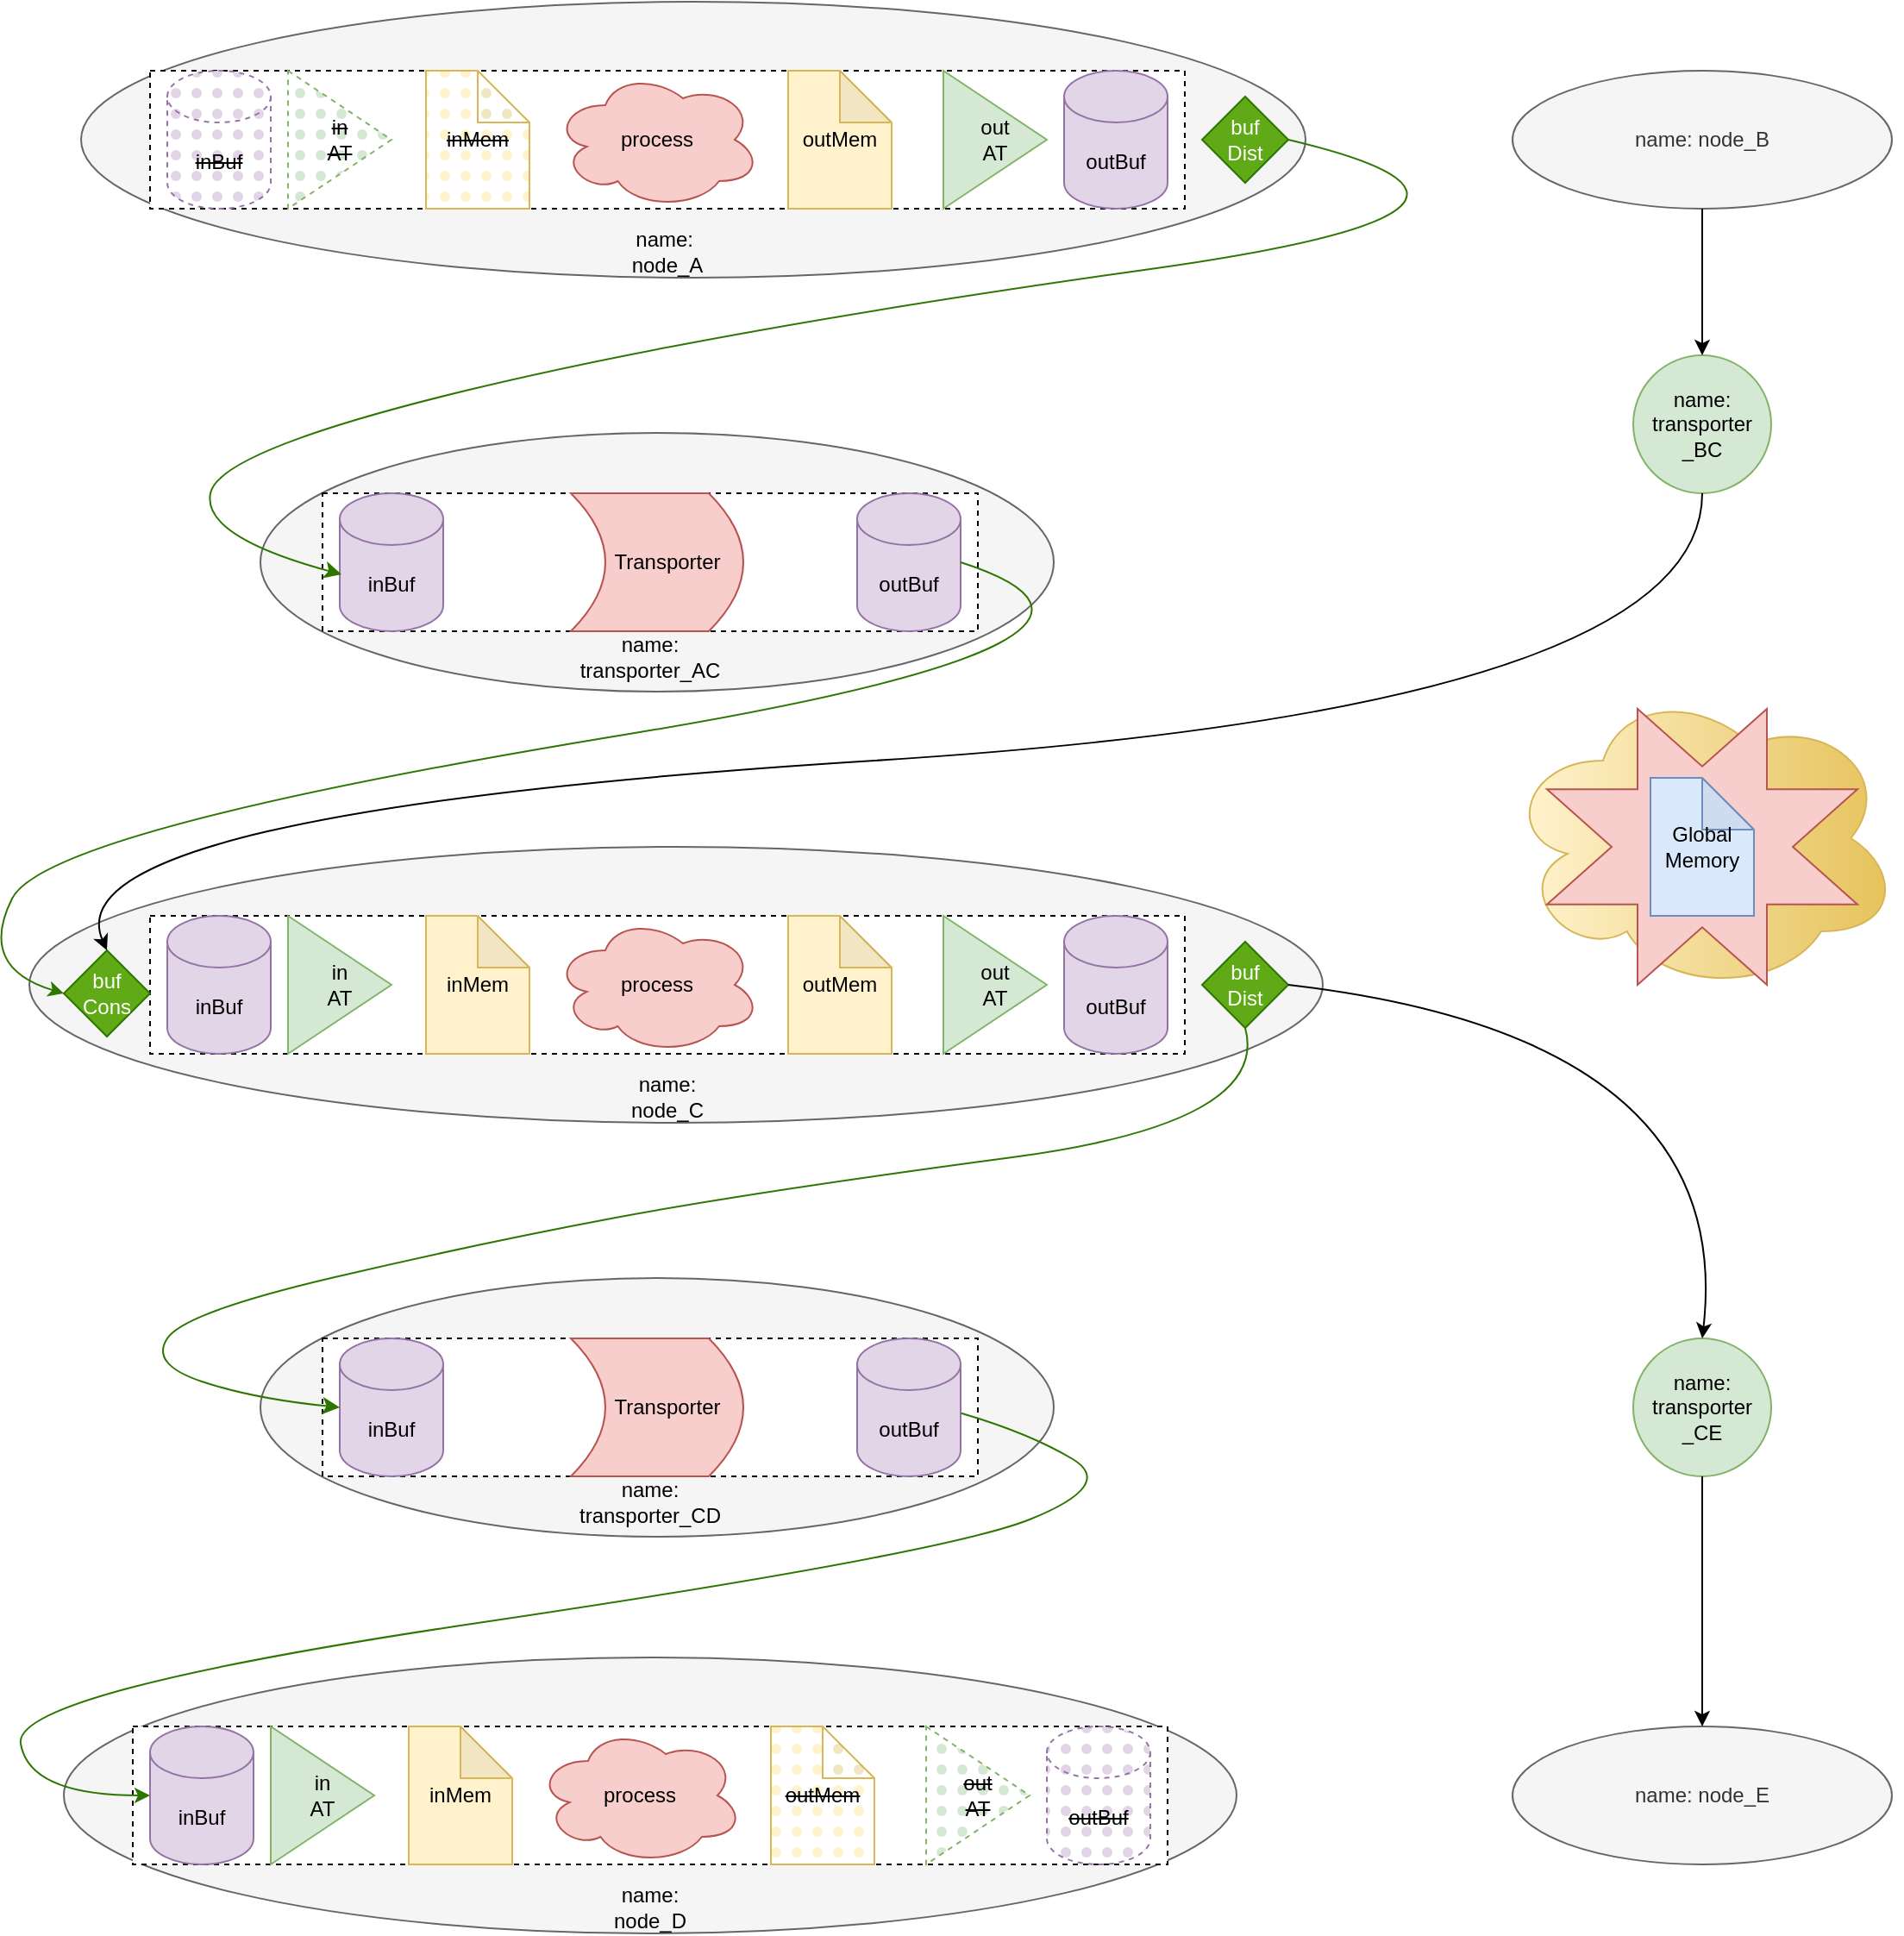 <mxfile version="24.7.17">
  <diagram id="prtHgNgQTEPvFCAcTncT" name="Page-1">
    <mxGraphModel dx="1122" dy="774" grid="1" gridSize="10" guides="1" tooltips="1" connect="1" arrows="1" fold="1" page="1" pageScale="1" pageWidth="1169" pageHeight="1654" math="0" shadow="0">
      <root>
        <mxCell id="0" />
        <mxCell id="1" parent="0" />
        <mxCell id="JdDknG72t555L0aMzBJw-17" value="" style="ellipse;whiteSpace=wrap;html=1;fillColor=#f5f5f5;fontColor=#333333;strokeColor=#666666;" parent="1" vertex="1">
          <mxGeometry x="184" y="290" width="460" height="150" as="geometry" />
        </mxCell>
        <mxCell id="JdDknG72t555L0aMzBJw-9" value="" style="ellipse;whiteSpace=wrap;html=1;fillColor=#f5f5f5;fontColor=#333333;strokeColor=#666666;movable=1;resizable=1;rotatable=1;deletable=1;editable=1;locked=0;connectable=1;" parent="1" vertex="1">
          <mxGeometry x="80" y="40" width="710" height="160" as="geometry" />
        </mxCell>
        <mxCell id="JdDknG72t555L0aMzBJw-1" value="" style="rounded=0;whiteSpace=wrap;html=1;dashed=1;movable=1;resizable=1;rotatable=1;deletable=1;editable=1;locked=0;connectable=1;" parent="1" vertex="1">
          <mxGeometry x="120" y="80" width="600" height="80" as="geometry" />
        </mxCell>
        <mxCell id="JdDknG72t555L0aMzBJw-2" value="&lt;strike&gt;in&lt;br&gt;AT&lt;/strike&gt;" style="triangle;whiteSpace=wrap;html=1;fillColor=#d5e8d4;strokeColor=#82b366;movable=1;resizable=1;rotatable=1;deletable=1;editable=1;locked=0;connectable=1;fillStyle=dots;dashed=1;" parent="1" vertex="1">
          <mxGeometry x="200" y="80" width="60" height="80" as="geometry" />
        </mxCell>
        <mxCell id="JdDknG72t555L0aMzBJw-3" value="out&lt;br&gt;AT" style="triangle;whiteSpace=wrap;html=1;fillColor=#d5e8d4;strokeColor=#82b366;movable=1;resizable=1;rotatable=1;deletable=1;editable=1;locked=0;connectable=1;" parent="1" vertex="1">
          <mxGeometry x="580" y="80" width="60" height="80" as="geometry" />
        </mxCell>
        <mxCell id="JdDknG72t555L0aMzBJw-4" value="process" style="ellipse;shape=cloud;whiteSpace=wrap;html=1;fillColor=#f8cecc;strokeColor=#b85450;movable=1;resizable=1;rotatable=1;deletable=1;editable=1;locked=0;connectable=1;" parent="1" vertex="1">
          <mxGeometry x="354" y="80" width="120" height="80" as="geometry" />
        </mxCell>
        <mxCell id="JdDknG72t555L0aMzBJw-6" value="&lt;strike&gt;inMem&lt;/strike&gt;" style="shape=note;whiteSpace=wrap;html=1;backgroundOutline=1;darkOpacity=0.05;fillColor=#fff2cc;strokeColor=#d6b656;movable=1;resizable=1;rotatable=1;deletable=1;editable=1;locked=0;connectable=1;fillStyle=dots;" parent="1" vertex="1">
          <mxGeometry x="280" y="80" width="60" height="80" as="geometry" />
        </mxCell>
        <mxCell id="JdDknG72t555L0aMzBJw-7" value="outBuf" style="shape=cylinder3;whiteSpace=wrap;html=1;boundedLbl=1;backgroundOutline=1;size=15;fillColor=#e1d5e7;strokeColor=#9673a6;movable=1;resizable=1;rotatable=1;deletable=1;editable=1;locked=0;connectable=1;" parent="1" vertex="1">
          <mxGeometry x="650" y="80" width="60" height="80" as="geometry" />
        </mxCell>
        <mxCell id="JdDknG72t555L0aMzBJw-8" value="outMem" style="shape=note;whiteSpace=wrap;html=1;backgroundOutline=1;darkOpacity=0.05;fillColor=#fff2cc;strokeColor=#d6b656;movable=1;resizable=1;rotatable=1;deletable=1;editable=1;locked=0;connectable=1;" parent="1" vertex="1">
          <mxGeometry x="490" y="80" width="60" height="80" as="geometry" />
        </mxCell>
        <mxCell id="JdDknG72t555L0aMzBJw-10" value="name:&amp;nbsp; node_A" style="text;html=1;align=center;verticalAlign=middle;whiteSpace=wrap;rounded=0;movable=1;resizable=1;rotatable=1;deletable=1;editable=1;locked=0;connectable=1;" parent="1" vertex="1">
          <mxGeometry x="380" y="170" width="80" height="30" as="geometry" />
        </mxCell>
        <mxCell id="JdDknG72t555L0aMzBJw-12" value="" style="rounded=0;whiteSpace=wrap;html=1;dashed=1;" parent="1" vertex="1">
          <mxGeometry x="220" y="325" width="380" height="80" as="geometry" />
        </mxCell>
        <mxCell id="JdDknG72t555L0aMzBJw-13" value="inBuf" style="shape=cylinder3;whiteSpace=wrap;html=1;boundedLbl=1;backgroundOutline=1;size=15;fillColor=#e1d5e7;strokeColor=#9673a6;movable=1;resizable=1;rotatable=1;deletable=1;editable=1;locked=0;connectable=1;" parent="1" vertex="1">
          <mxGeometry x="230" y="325" width="60" height="80" as="geometry" />
        </mxCell>
        <mxCell id="JdDknG72t555L0aMzBJw-14" value="outBuf" style="shape=cylinder3;whiteSpace=wrap;html=1;boundedLbl=1;backgroundOutline=1;size=15;fillColor=#e1d5e7;strokeColor=#9673a6;movable=1;resizable=1;rotatable=1;deletable=1;editable=1;locked=0;connectable=1;" parent="1" vertex="1">
          <mxGeometry x="530" y="325" width="60" height="80" as="geometry" />
        </mxCell>
        <mxCell id="JdDknG72t555L0aMzBJw-15" value="" style="shape=dataStorage;whiteSpace=wrap;html=1;fixedSize=1;rotation=-180;fillColor=#f8cecc;strokeColor=#b85450;" parent="1" vertex="1">
          <mxGeometry x="364" y="325" width="100" height="80" as="geometry" />
        </mxCell>
        <mxCell id="JdDknG72t555L0aMzBJw-16" value="Transporter" style="text;html=1;align=center;verticalAlign=middle;whiteSpace=wrap;rounded=0;" parent="1" vertex="1">
          <mxGeometry x="390" y="350" width="60" height="30" as="geometry" />
        </mxCell>
        <mxCell id="JdDknG72t555L0aMzBJw-18" value="name: transporter_AC" style="text;html=1;align=center;verticalAlign=middle;whiteSpace=wrap;rounded=0;" parent="1" vertex="1">
          <mxGeometry x="362" y="405" width="96" height="30" as="geometry" />
        </mxCell>
        <mxCell id="JdDknG72t555L0aMzBJw-19" value="&lt;strike&gt;inBuf&lt;/strike&gt;" style="shape=cylinder3;whiteSpace=wrap;html=1;boundedLbl=1;backgroundOutline=1;size=15;fillColor=#e1d5e7;strokeColor=#9673a6;movable=1;resizable=1;rotatable=1;deletable=1;editable=1;locked=0;connectable=1;fillStyle=dots;dashed=1;" parent="1" vertex="1">
          <mxGeometry x="130" y="80" width="60" height="80" as="geometry" />
        </mxCell>
        <mxCell id="JdDknG72t555L0aMzBJw-20" value="" style="ellipse;whiteSpace=wrap;html=1;fillColor=#f5f5f5;fontColor=#333333;strokeColor=#666666;movable=1;resizable=1;rotatable=1;deletable=1;editable=1;locked=0;connectable=1;" parent="1" vertex="1">
          <mxGeometry x="50" y="530" width="750" height="160" as="geometry" />
        </mxCell>
        <mxCell id="JdDknG72t555L0aMzBJw-21" value="" style="rounded=0;whiteSpace=wrap;html=1;dashed=1;movable=1;resizable=1;rotatable=1;deletable=1;editable=1;locked=0;connectable=1;" parent="1" vertex="1">
          <mxGeometry x="120" y="570" width="600" height="80" as="geometry" />
        </mxCell>
        <mxCell id="JdDknG72t555L0aMzBJw-22" value="in&lt;br&gt;AT" style="triangle;whiteSpace=wrap;html=1;fillColor=#d5e8d4;strokeColor=#82b366;movable=1;resizable=1;rotatable=1;deletable=1;editable=1;locked=0;connectable=1;" parent="1" vertex="1">
          <mxGeometry x="200" y="570" width="60" height="80" as="geometry" />
        </mxCell>
        <mxCell id="JdDknG72t555L0aMzBJw-23" value="out&lt;br&gt;AT" style="triangle;whiteSpace=wrap;html=1;fillColor=#d5e8d4;strokeColor=#82b366;movable=1;resizable=1;rotatable=1;deletable=1;editable=1;locked=0;connectable=1;" parent="1" vertex="1">
          <mxGeometry x="580" y="570" width="60" height="80" as="geometry" />
        </mxCell>
        <mxCell id="JdDknG72t555L0aMzBJw-24" value="process" style="ellipse;shape=cloud;whiteSpace=wrap;html=1;fillColor=#f8cecc;strokeColor=#b85450;movable=1;resizable=1;rotatable=1;deletable=1;editable=1;locked=0;connectable=1;" parent="1" vertex="1">
          <mxGeometry x="354" y="570" width="120" height="80" as="geometry" />
        </mxCell>
        <mxCell id="JdDknG72t555L0aMzBJw-25" value="inMem" style="shape=note;whiteSpace=wrap;html=1;backgroundOutline=1;darkOpacity=0.05;fillColor=#fff2cc;strokeColor=#d6b656;movable=1;resizable=1;rotatable=1;deletable=1;editable=1;locked=0;connectable=1;" parent="1" vertex="1">
          <mxGeometry x="280" y="570" width="60" height="80" as="geometry" />
        </mxCell>
        <mxCell id="JdDknG72t555L0aMzBJw-26" value="outBuf" style="shape=cylinder3;whiteSpace=wrap;html=1;boundedLbl=1;backgroundOutline=1;size=15;fillColor=#e1d5e7;strokeColor=#9673a6;movable=1;resizable=1;rotatable=1;deletable=1;editable=1;locked=0;connectable=1;" parent="1" vertex="1">
          <mxGeometry x="650" y="570" width="60" height="80" as="geometry" />
        </mxCell>
        <mxCell id="JdDknG72t555L0aMzBJw-27" value="outMem" style="shape=note;whiteSpace=wrap;html=1;backgroundOutline=1;darkOpacity=0.05;fillColor=#fff2cc;strokeColor=#d6b656;movable=1;resizable=1;rotatable=1;deletable=1;editable=1;locked=0;connectable=1;" parent="1" vertex="1">
          <mxGeometry x="490" y="570" width="60" height="80" as="geometry" />
        </mxCell>
        <mxCell id="JdDknG72t555L0aMzBJw-28" value="name: node_C" style="text;html=1;align=center;verticalAlign=middle;whiteSpace=wrap;rounded=0;movable=1;resizable=1;rotatable=1;deletable=1;editable=1;locked=0;connectable=1;" parent="1" vertex="1">
          <mxGeometry x="380" y="660" width="80" height="30" as="geometry" />
        </mxCell>
        <mxCell id="JdDknG72t555L0aMzBJw-29" value="inBuf" style="shape=cylinder3;whiteSpace=wrap;html=1;boundedLbl=1;backgroundOutline=1;size=15;fillColor=#e1d5e7;strokeColor=#9673a6;movable=1;resizable=1;rotatable=1;deletable=1;editable=1;locked=0;connectable=1;" parent="1" vertex="1">
          <mxGeometry x="130" y="570" width="60" height="80" as="geometry" />
        </mxCell>
        <mxCell id="JdDknG72t555L0aMzBJw-30" value="" style="ellipse;whiteSpace=wrap;html=1;fillColor=#f5f5f5;fontColor=#333333;strokeColor=#666666;movable=1;resizable=1;rotatable=1;deletable=1;editable=1;locked=0;connectable=1;" parent="1" vertex="1">
          <mxGeometry x="70" y="1000" width="680" height="160" as="geometry" />
        </mxCell>
        <mxCell id="JdDknG72t555L0aMzBJw-31" value="" style="rounded=0;whiteSpace=wrap;html=1;dashed=1;movable=1;resizable=1;rotatable=1;deletable=1;editable=1;locked=0;connectable=1;" parent="1" vertex="1">
          <mxGeometry x="110" y="1040" width="600" height="80" as="geometry" />
        </mxCell>
        <mxCell id="JdDknG72t555L0aMzBJw-32" value="in&lt;br&gt;AT" style="triangle;whiteSpace=wrap;html=1;fillColor=#d5e8d4;strokeColor=#82b366;movable=1;resizable=1;rotatable=1;deletable=1;editable=1;locked=0;connectable=1;" parent="1" vertex="1">
          <mxGeometry x="190" y="1040" width="60" height="80" as="geometry" />
        </mxCell>
        <mxCell id="JdDknG72t555L0aMzBJw-33" value="&lt;strike&gt;out&lt;br&gt;AT&lt;/strike&gt;" style="triangle;whiteSpace=wrap;html=1;fillColor=#d5e8d4;strokeColor=#82b366;movable=1;resizable=1;rotatable=1;deletable=1;editable=1;locked=0;connectable=1;fillStyle=dots;dashed=1;" parent="1" vertex="1">
          <mxGeometry x="570" y="1040" width="60" height="80" as="geometry" />
        </mxCell>
        <mxCell id="JdDknG72t555L0aMzBJw-34" value="process" style="ellipse;shape=cloud;whiteSpace=wrap;html=1;fillColor=#f8cecc;strokeColor=#b85450;movable=1;resizable=1;rotatable=1;deletable=1;editable=1;locked=0;connectable=1;" parent="1" vertex="1">
          <mxGeometry x="344" y="1040" width="120" height="80" as="geometry" />
        </mxCell>
        <mxCell id="JdDknG72t555L0aMzBJw-35" value="inMem" style="shape=note;whiteSpace=wrap;html=1;backgroundOutline=1;darkOpacity=0.05;fillColor=#fff2cc;strokeColor=#d6b656;movable=1;resizable=1;rotatable=1;deletable=1;editable=1;locked=0;connectable=1;" parent="1" vertex="1">
          <mxGeometry x="270" y="1040" width="60" height="80" as="geometry" />
        </mxCell>
        <mxCell id="JdDknG72t555L0aMzBJw-36" value="&lt;strike&gt;outBuf&lt;/strike&gt;" style="shape=cylinder3;whiteSpace=wrap;html=1;boundedLbl=1;backgroundOutline=1;size=15;fillColor=#e1d5e7;strokeColor=#9673a6;movable=1;resizable=1;rotatable=1;deletable=1;editable=1;locked=0;connectable=1;fillStyle=dots;dashed=1;" parent="1" vertex="1">
          <mxGeometry x="640" y="1040" width="60" height="80" as="geometry" />
        </mxCell>
        <mxCell id="JdDknG72t555L0aMzBJw-37" value="&lt;strike&gt;outMem&lt;/strike&gt;" style="shape=note;whiteSpace=wrap;html=1;backgroundOutline=1;darkOpacity=0.05;fillColor=#fff2cc;strokeColor=#d6b656;movable=1;resizable=1;rotatable=1;deletable=1;editable=1;locked=0;connectable=1;fillStyle=dots;" parent="1" vertex="1">
          <mxGeometry x="480" y="1040" width="60" height="80" as="geometry" />
        </mxCell>
        <mxCell id="JdDknG72t555L0aMzBJw-38" value="name: node_D" style="text;html=1;align=center;verticalAlign=middle;whiteSpace=wrap;rounded=0;movable=1;resizable=1;rotatable=1;deletable=1;editable=1;locked=0;connectable=1;" parent="1" vertex="1">
          <mxGeometry x="370" y="1130" width="80" height="30" as="geometry" />
        </mxCell>
        <mxCell id="JdDknG72t555L0aMzBJw-39" value="inBuf" style="shape=cylinder3;whiteSpace=wrap;html=1;boundedLbl=1;backgroundOutline=1;size=15;fillColor=#e1d5e7;strokeColor=#9673a6;movable=1;resizable=1;rotatable=1;deletable=1;editable=1;locked=0;connectable=1;" parent="1" vertex="1">
          <mxGeometry x="120" y="1040" width="60" height="80" as="geometry" />
        </mxCell>
        <mxCell id="JdDknG72t555L0aMzBJw-40" value="" style="ellipse;whiteSpace=wrap;html=1;fillColor=#f5f5f5;fontColor=#333333;strokeColor=#666666;" parent="1" vertex="1">
          <mxGeometry x="184" y="780" width="460" height="150" as="geometry" />
        </mxCell>
        <mxCell id="JdDknG72t555L0aMzBJw-41" value="" style="rounded=0;whiteSpace=wrap;html=1;dashed=1;" parent="1" vertex="1">
          <mxGeometry x="220" y="815" width="380" height="80" as="geometry" />
        </mxCell>
        <mxCell id="JdDknG72t555L0aMzBJw-42" value="inBuf" style="shape=cylinder3;whiteSpace=wrap;html=1;boundedLbl=1;backgroundOutline=1;size=15;fillColor=#e1d5e7;strokeColor=#9673a6;movable=1;resizable=1;rotatable=1;deletable=1;editable=1;locked=0;connectable=1;" parent="1" vertex="1">
          <mxGeometry x="230" y="815" width="60" height="80" as="geometry" />
        </mxCell>
        <mxCell id="JdDknG72t555L0aMzBJw-43" value="outBuf" style="shape=cylinder3;whiteSpace=wrap;html=1;boundedLbl=1;backgroundOutline=1;size=15;fillColor=#e1d5e7;strokeColor=#9673a6;movable=1;resizable=1;rotatable=1;deletable=1;editable=1;locked=0;connectable=1;" parent="1" vertex="1">
          <mxGeometry x="530" y="815" width="60" height="80" as="geometry" />
        </mxCell>
        <mxCell id="JdDknG72t555L0aMzBJw-44" value="" style="shape=dataStorage;whiteSpace=wrap;html=1;fixedSize=1;rotation=-180;fillColor=#f8cecc;strokeColor=#b85450;" parent="1" vertex="1">
          <mxGeometry x="364" y="815" width="100" height="80" as="geometry" />
        </mxCell>
        <mxCell id="JdDknG72t555L0aMzBJw-45" value="Transporter" style="text;html=1;align=center;verticalAlign=middle;whiteSpace=wrap;rounded=0;" parent="1" vertex="1">
          <mxGeometry x="390" y="840" width="60" height="30" as="geometry" />
        </mxCell>
        <mxCell id="JdDknG72t555L0aMzBJw-46" value="name: transporter_CD" style="text;html=1;align=center;verticalAlign=middle;whiteSpace=wrap;rounded=0;" parent="1" vertex="1">
          <mxGeometry x="362" y="895" width="96" height="30" as="geometry" />
        </mxCell>
        <mxCell id="JdDknG72t555L0aMzBJw-47" value="" style="curved=1;endArrow=classic;html=1;rounded=0;exitX=1;exitY=0.5;exitDx=0;exitDy=0;entryX=0.017;entryY=0.588;entryDx=0;entryDy=0;entryPerimeter=0;targetPerimeterSpacing=0;endSize=7;startSize=7;fillColor=#60a917;strokeColor=#2D7600;" parent="1" source="DlPjz_KXxYT5mNRU0pSU-1" target="JdDknG72t555L0aMzBJw-13" edge="1">
          <mxGeometry width="50" height="50" relative="1" as="geometry">
            <mxPoint x="90" y="350" as="sourcePoint" />
            <mxPoint x="140" y="300" as="targetPoint" />
            <Array as="points">
              <mxPoint x="950" y="160" />
              <mxPoint x="450" y="230" />
              <mxPoint x="160" y="300" />
              <mxPoint x="150" y="350" />
            </Array>
          </mxGeometry>
        </mxCell>
        <mxCell id="JdDknG72t555L0aMzBJw-48" value="" style="curved=1;endArrow=classic;html=1;rounded=0;exitX=1;exitY=0.5;exitDx=0;exitDy=0;exitPerimeter=0;entryX=0;entryY=0.5;entryDx=0;entryDy=0;fillColor=#60a917;strokeColor=#2D7600;" parent="1" source="JdDknG72t555L0aMzBJw-14" target="DlPjz_KXxYT5mNRU0pSU-3" edge="1">
          <mxGeometry width="50" height="50" relative="1" as="geometry">
            <mxPoint x="600" y="360" as="sourcePoint" />
            <mxPoint x="121" y="612" as="targetPoint" />
            <Array as="points">
              <mxPoint x="730" y="410" />
              <mxPoint x="60" y="520" />
              <mxPoint x="20" y="600" />
            </Array>
          </mxGeometry>
        </mxCell>
        <mxCell id="JdDknG72t555L0aMzBJw-50" value="" style="curved=1;endArrow=classic;html=1;rounded=0;exitX=0.5;exitY=1;exitDx=0;exitDy=0;entryX=0;entryY=0.5;entryDx=0;entryDy=0;entryPerimeter=0;targetPerimeterSpacing=0;endSize=7;startSize=7;fillColor=#60a917;strokeColor=#2D7600;" parent="1" source="DlPjz_KXxYT5mNRU0pSU-5" target="JdDknG72t555L0aMzBJw-42" edge="1">
          <mxGeometry width="50" height="50" relative="1" as="geometry">
            <mxPoint x="730" y="620" as="sourcePoint" />
            <mxPoint x="251" y="872" as="targetPoint" />
            <Array as="points">
              <mxPoint x="770" y="690" />
              <mxPoint x="470" y="730" />
              <mxPoint x="310" y="760" />
              <mxPoint x="140" y="800" />
              <mxPoint x="120" y="830" />
              <mxPoint x="180" y="850" />
            </Array>
          </mxGeometry>
        </mxCell>
        <mxCell id="JdDknG72t555L0aMzBJw-51" value="" style="curved=1;endArrow=classic;html=1;rounded=0;exitX=1.006;exitY=0.542;exitDx=0;exitDy=0;exitPerimeter=0;entryX=0;entryY=0.5;entryDx=0;entryDy=0;entryPerimeter=0;fillColor=#60a917;strokeColor=#2D7600;" parent="1" source="JdDknG72t555L0aMzBJw-43" target="JdDknG72t555L0aMzBJw-39" edge="1">
          <mxGeometry width="50" height="50" relative="1" as="geometry">
            <mxPoint x="590" y="860" as="sourcePoint" />
            <mxPoint x="150" y="990" as="targetPoint" />
            <Array as="points">
              <mxPoint x="630" y="870" />
              <mxPoint x="680" y="900" />
              <mxPoint x="580" y="940" />
              <mxPoint x="40" y="1020" />
              <mxPoint x="50" y="1080" />
            </Array>
          </mxGeometry>
        </mxCell>
        <mxCell id="DlPjz_KXxYT5mNRU0pSU-1" value="buf&lt;br&gt;Dist" style="rhombus;whiteSpace=wrap;html=1;fillColor=#60a917;fontColor=#ffffff;strokeColor=#2D7600;" vertex="1" parent="1">
          <mxGeometry x="730" y="95" width="50" height="50" as="geometry" />
        </mxCell>
        <mxCell id="DlPjz_KXxYT5mNRU0pSU-3" value="buf&lt;br&gt;Cons" style="rhombus;whiteSpace=wrap;html=1;fillColor=#60a917;strokeColor=#2D7600;fontColor=#ffffff;" vertex="1" parent="1">
          <mxGeometry x="70" y="590" width="50" height="50" as="geometry" />
        </mxCell>
        <mxCell id="DlPjz_KXxYT5mNRU0pSU-5" value="buf&lt;br&gt;Dist" style="rhombus;whiteSpace=wrap;html=1;fillColor=#60a917;fontColor=#ffffff;strokeColor=#2D7600;" vertex="1" parent="1">
          <mxGeometry x="730" y="585" width="50" height="50" as="geometry" />
        </mxCell>
        <mxCell id="DlPjz_KXxYT5mNRU0pSU-7" value="name: node_B" style="ellipse;whiteSpace=wrap;html=1;fillColor=#f5f5f5;fontColor=#333333;strokeColor=#666666;" vertex="1" parent="1">
          <mxGeometry x="910" y="80" width="220" height="80" as="geometry" />
        </mxCell>
        <mxCell id="DlPjz_KXxYT5mNRU0pSU-8" value="name:&lt;div&gt;transporter&lt;/div&gt;&lt;div&gt;_BC&lt;/div&gt;" style="ellipse;whiteSpace=wrap;html=1;aspect=fixed;fillColor=#d5e8d4;strokeColor=#82b366;" vertex="1" parent="1">
          <mxGeometry x="980" y="245" width="80" height="80" as="geometry" />
        </mxCell>
        <mxCell id="DlPjz_KXxYT5mNRU0pSU-9" value="" style="curved=1;endArrow=classic;html=1;rounded=0;exitX=0.5;exitY=1;exitDx=0;exitDy=0;entryX=0.5;entryY=0;entryDx=0;entryDy=0;" edge="1" parent="1" source="DlPjz_KXxYT5mNRU0pSU-8" target="DlPjz_KXxYT5mNRU0pSU-3">
          <mxGeometry width="50" height="50" relative="1" as="geometry">
            <mxPoint x="840" y="390" as="sourcePoint" />
            <mxPoint x="790" y="440" as="targetPoint" />
            <Array as="points">
              <mxPoint x="1020" y="450" />
              <mxPoint x="60" y="510" />
            </Array>
          </mxGeometry>
        </mxCell>
        <mxCell id="DlPjz_KXxYT5mNRU0pSU-10" value="" style="endArrow=classic;html=1;rounded=0;exitX=0.5;exitY=1;exitDx=0;exitDy=0;entryX=0.5;entryY=0;entryDx=0;entryDy=0;" edge="1" parent="1" source="DlPjz_KXxYT5mNRU0pSU-7" target="DlPjz_KXxYT5mNRU0pSU-8">
          <mxGeometry width="50" height="50" relative="1" as="geometry">
            <mxPoint x="1020" y="550" as="sourcePoint" />
            <mxPoint x="970" y="600" as="targetPoint" />
            <Array as="points" />
          </mxGeometry>
        </mxCell>
        <mxCell id="DlPjz_KXxYT5mNRU0pSU-11" value="name:&lt;div&gt;transporter&lt;/div&gt;&lt;div&gt;_CE&lt;/div&gt;" style="ellipse;whiteSpace=wrap;html=1;aspect=fixed;fillColor=#d5e8d4;strokeColor=#82b366;" vertex="1" parent="1">
          <mxGeometry x="980" y="815" width="80" height="80" as="geometry" />
        </mxCell>
        <mxCell id="DlPjz_KXxYT5mNRU0pSU-12" value="name: node_E" style="ellipse;whiteSpace=wrap;html=1;fillColor=#f5f5f5;fontColor=#333333;strokeColor=#666666;" vertex="1" parent="1">
          <mxGeometry x="910" y="1040" width="220" height="80" as="geometry" />
        </mxCell>
        <mxCell id="DlPjz_KXxYT5mNRU0pSU-14" value="" style="curved=1;endArrow=classic;html=1;rounded=0;exitX=1;exitY=0.5;exitDx=0;exitDy=0;entryX=0.5;entryY=0;entryDx=0;entryDy=0;" edge="1" parent="1" source="DlPjz_KXxYT5mNRU0pSU-5" target="DlPjz_KXxYT5mNRU0pSU-11">
          <mxGeometry width="50" height="50" relative="1" as="geometry">
            <mxPoint x="1030" y="400" as="sourcePoint" />
            <mxPoint x="105" y="600" as="targetPoint" />
            <Array as="points">
              <mxPoint x="1040" y="640" />
            </Array>
          </mxGeometry>
        </mxCell>
        <mxCell id="DlPjz_KXxYT5mNRU0pSU-15" value="" style="endArrow=classic;html=1;rounded=0;exitX=0.5;exitY=1;exitDx=0;exitDy=0;entryX=0.5;entryY=0;entryDx=0;entryDy=0;" edge="1" parent="1" source="DlPjz_KXxYT5mNRU0pSU-11" target="DlPjz_KXxYT5mNRU0pSU-12">
          <mxGeometry width="50" height="50" relative="1" as="geometry">
            <mxPoint x="1030" y="260" as="sourcePoint" />
            <mxPoint x="1030" y="320" as="targetPoint" />
            <Array as="points" />
          </mxGeometry>
        </mxCell>
        <mxCell id="DlPjz_KXxYT5mNRU0pSU-18" value="" style="ellipse;shape=cloud;whiteSpace=wrap;html=1;fillColor=#fff2cc;strokeColor=#d6b656;fillStyle=solid;gradientColor=#E6C35C;gradientDirection=east;" vertex="1" parent="1">
          <mxGeometry x="905" y="435" width="230" height="180" as="geometry" />
        </mxCell>
        <mxCell id="DlPjz_KXxYT5mNRU0pSU-16" value="" style="verticalLabelPosition=bottom;verticalAlign=top;html=1;shape=mxgraph.basic.8_point_star;fillColor=#f8cecc;strokeColor=#b85450;fillStyle=solid;" vertex="1" parent="1">
          <mxGeometry x="930" y="450" width="180" height="160" as="geometry" />
        </mxCell>
        <mxCell id="DlPjz_KXxYT5mNRU0pSU-17" value="Global&lt;div&gt;Memory&lt;/div&gt;" style="shape=note;whiteSpace=wrap;html=1;backgroundOutline=1;darkOpacity=0.05;fillColor=#dae8fc;strokeColor=#6c8ebf;movable=1;resizable=1;rotatable=1;deletable=1;editable=1;locked=0;connectable=1;" vertex="1" parent="1">
          <mxGeometry x="990" y="490" width="60" height="80" as="geometry" />
        </mxCell>
      </root>
    </mxGraphModel>
  </diagram>
</mxfile>
